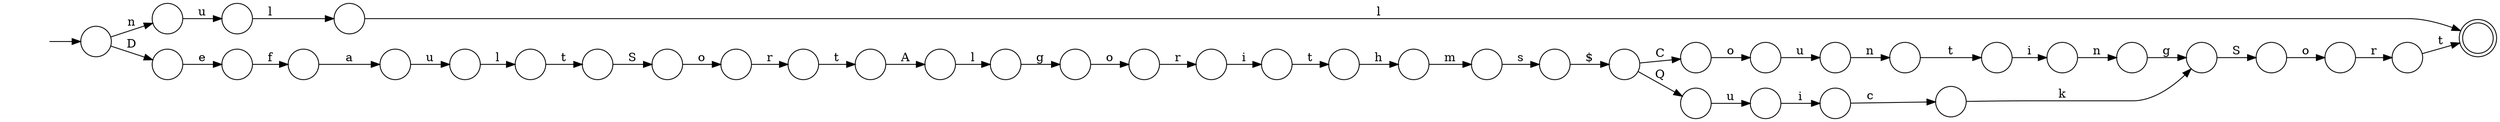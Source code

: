digraph Automaton {
  rankdir = LR;
  0 [shape=circle,label=""];
  0 -> 34 [label="i"]
  1 [shape=circle,label=""];
  1 -> 24 [label="A"]
  2 [shape=circle,label=""];
  2 -> 6 [label="g"]
  3 [shape=circle,label=""];
  3 -> 41 [label="S"]
  4 [shape=circle,label=""];
  4 -> 28 [label="u"]
  5 [shape=circle,label=""];
  5 -> 37 [label="m"]
  6 [shape=circle,label=""];
  6 -> 17 [label="S"]
  7 [shape=circle,label=""];
  7 -> 39 [label="o"]
  8 [shape=circle,label=""];
  8 -> 40 [label="o"]
  9 [shape=circle,label=""];
  9 -> 33 [label="u"]
  10 [shape=circle,label=""];
  10 -> 7 [label="g"]
  11 [shape=circle,label=""];
  11 -> 6 [label="k"]
  12 [shape=circle,label=""];
  12 -> 26 [label="f"]
  13 [shape=circle,label=""];
  13 -> 22 [label="u"]
  14 [shape=circle,label=""];
  14 -> 20 [label="i"]
  15 [shape=circle,label=""];
  initial [shape=plaintext,label=""];
  initial -> 15
  15 -> 13 [label="n"]
  15 -> 19 [label="D"]
  16 [shape=circle,label=""];
  16 -> 21 [label="l"]
  17 [shape=circle,label=""];
  17 -> 35 [label="o"]
  18 [shape=circle,label=""];
  18 -> 38 [label="$"]
  19 [shape=circle,label=""];
  19 -> 12 [label="e"]
  20 [shape=circle,label=""];
  20 -> 30 [label="t"]
  21 [shape=doublecircle,label=""];
  22 [shape=circle,label=""];
  22 -> 16 [label="l"]
  23 [shape=circle,label=""];
  23 -> 25 [label="n"]
  24 [shape=circle,label=""];
  24 -> 10 [label="l"]
  25 [shape=circle,label=""];
  25 -> 0 [label="t"]
  26 [shape=circle,label=""];
  26 -> 4 [label="a"]
  27 [shape=circle,label=""];
  27 -> 3 [label="t"]
  28 [shape=circle,label=""];
  28 -> 27 [label="l"]
  29 [shape=circle,label=""];
  29 -> 1 [label="t"]
  30 [shape=circle,label=""];
  30 -> 5 [label="h"]
  31 [shape=circle,label=""];
  31 -> 21 [label="t"]
  32 [shape=circle,label=""];
  32 -> 29 [label="r"]
  33 [shape=circle,label=""];
  33 -> 36 [label="i"]
  34 [shape=circle,label=""];
  34 -> 2 [label="n"]
  35 [shape=circle,label=""];
  35 -> 31 [label="r"]
  36 [shape=circle,label=""];
  36 -> 11 [label="c"]
  37 [shape=circle,label=""];
  37 -> 18 [label="s"]
  38 [shape=circle,label=""];
  38 -> 8 [label="C"]
  38 -> 9 [label="Q"]
  39 [shape=circle,label=""];
  39 -> 14 [label="r"]
  40 [shape=circle,label=""];
  40 -> 23 [label="u"]
  41 [shape=circle,label=""];
  41 -> 32 [label="o"]
}

